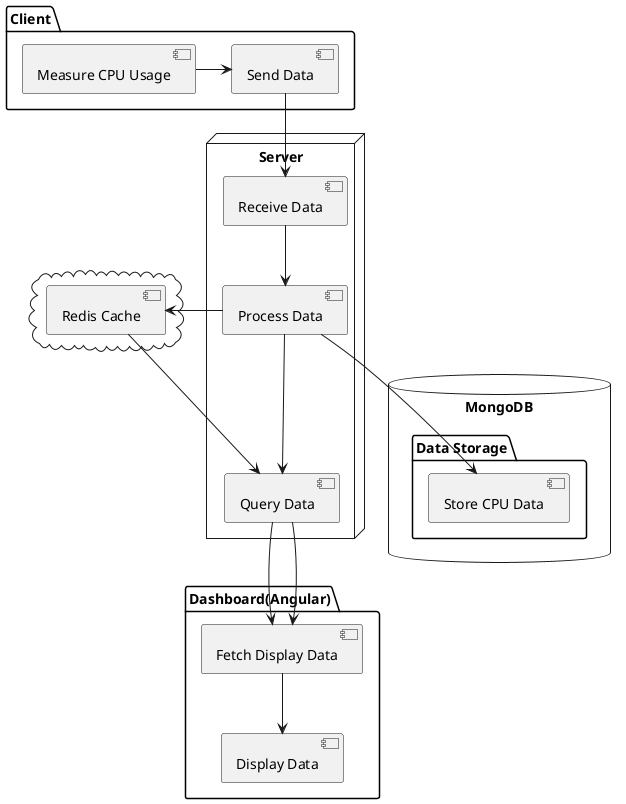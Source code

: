 @startuml FilesFromYou_System_Architecture

package "Client" {
  [Measure CPU Usage] -right-> [Send Data]
}

node "Server" {
  [Receive Data] -down-> [Process Data]
  [Process Data] --> [Query Data]
}

cloud {
  [Redis Cache]
}

database "MongoDB" {
  folder "Data Storage" {
    [Store CPU Data]
  }
}

[Send Data] --> [Receive Data]
[Process Data] --> [Redis Cache]
[Redis Cache] --> [Query Data]
[Process Data] --> [Store CPU Data]

package "Dashboard(Angular)" {
  [Fetch Display Data] <-- [Query Data]
  [Display Data]
}

[Query Data] --> [Fetch Display Data]
[Fetch Display Data] --> [Display Data]

@enduml
